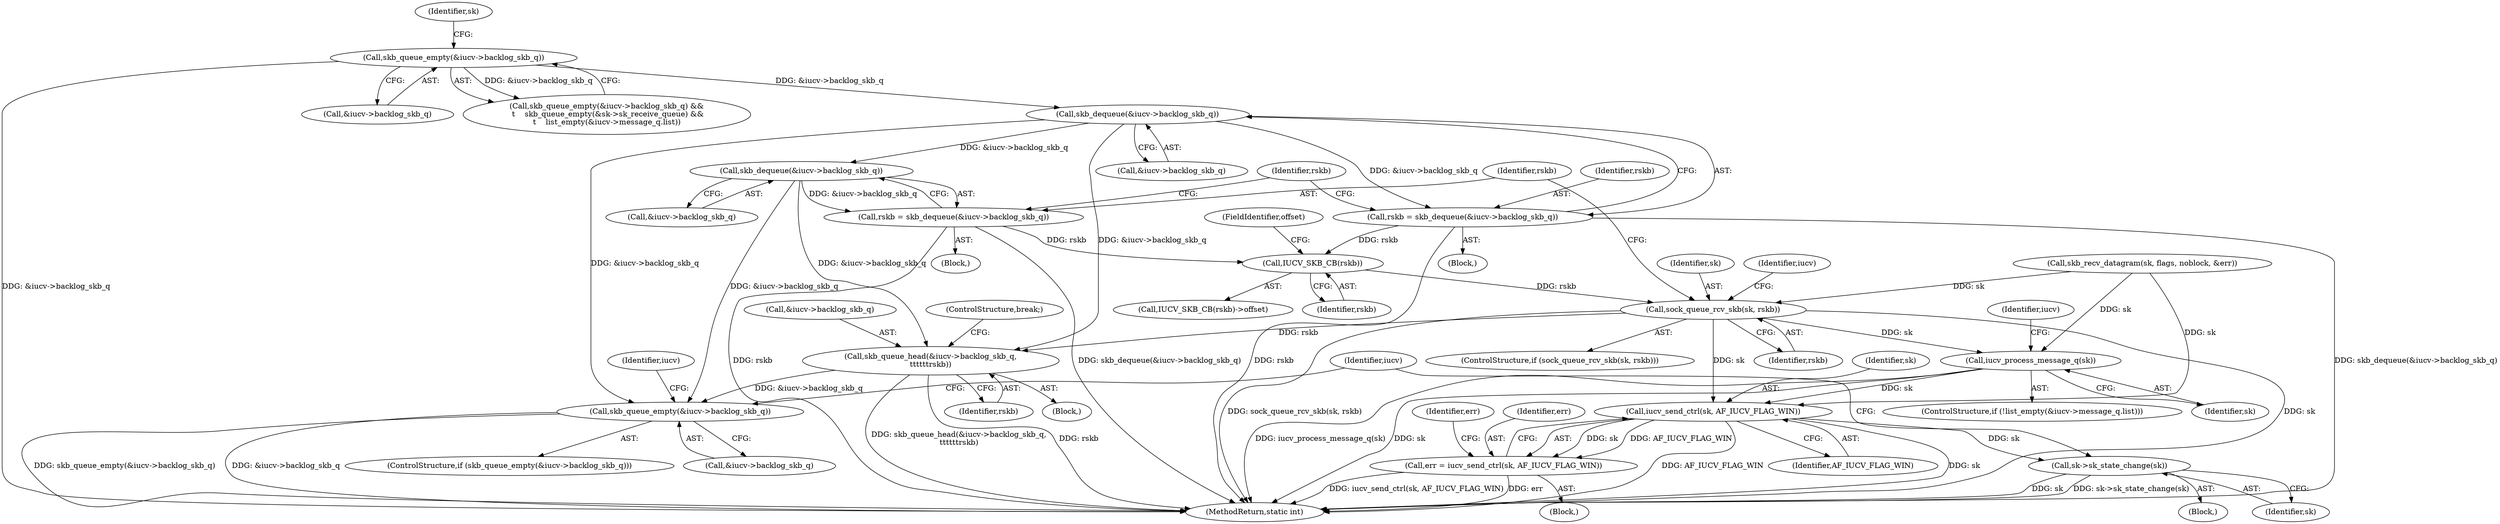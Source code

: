 digraph "0_linux_f3d3342602f8bcbf37d7c46641cb9bca7618eb1c_18@pointer" {
"1000356" [label="(Call,skb_dequeue(&iucv->backlog_skb_q))"];
"1000151" [label="(Call,skb_queue_empty(&iucv->backlog_skb_q))"];
"1000354" [label="(Call,rskb = skb_dequeue(&iucv->backlog_skb_q))"];
"1000366" [label="(Call,IUCV_SKB_CB(rskb))"];
"1000371" [label="(Call,sock_queue_rcv_skb(sk, rskb))"];
"1000375" [label="(Call,skb_queue_head(&iucv->backlog_skb_q,\n\t\t\t\t\t\trskb))"];
"1000392" [label="(Call,skb_queue_empty(&iucv->backlog_skb_q))"];
"1000407" [label="(Call,iucv_process_message_q(sk))"];
"1000424" [label="(Call,iucv_send_ctrl(sk, AF_IUCV_FLAG_WIN))"];
"1000422" [label="(Call,err = iucv_send_ctrl(sk, AF_IUCV_FLAG_WIN))"];
"1000435" [label="(Call,sk->sk_state_change(sk))"];
"1000386" [label="(Call,skb_dequeue(&iucv->backlog_skb_q))"];
"1000384" [label="(Call,rskb = skb_dequeue(&iucv->backlog_skb_q))"];
"1000368" [label="(FieldIdentifier,offset)"];
"1000371" [label="(Call,sock_queue_rcv_skb(sk, rskb))"];
"1000372" [label="(Identifier,sk)"];
"1000414" [label="(Identifier,iucv)"];
"1000429" [label="(Block,)"];
"1000380" [label="(Identifier,rskb)"];
"1000387" [label="(Call,&iucv->backlog_skb_q)"];
"1000362" [label="(Identifier,rskb)"];
"1000365" [label="(Call,IUCV_SKB_CB(rskb)->offset)"];
"1000441" [label="(Identifier,iucv)"];
"1000426" [label="(Identifier,AF_IUCV_FLAG_WIN)"];
"1000373" [label="(Identifier,rskb)"];
"1000293" [label="(Block,)"];
"1000367" [label="(Identifier,rskb)"];
"1000422" [label="(Call,err = iucv_send_ctrl(sk, AF_IUCV_FLAG_WIN))"];
"1000398" [label="(ControlStructure,if (!list_empty(&iucv->message_q.list)))"];
"1000152" [label="(Call,&iucv->backlog_skb_q)"];
"1000366" [label="(Call,IUCV_SKB_CB(rskb))"];
"1000354" [label="(Call,rskb = skb_dequeue(&iucv->backlog_skb_q))"];
"1000357" [label="(Call,&iucv->backlog_skb_q)"];
"1000408" [label="(Identifier,sk)"];
"1000355" [label="(Identifier,rskb)"];
"1000378" [label="(Identifier,iucv)"];
"1000180" [label="(Call,skb_recv_datagram(sk, flags, noblock, &err))"];
"1000383" [label="(Block,)"];
"1000151" [label="(Call,skb_queue_empty(&iucv->backlog_skb_q))"];
"1000435" [label="(Call,sk->sk_state_change(sk))"];
"1000374" [label="(Block,)"];
"1000404" [label="(Identifier,iucv)"];
"1000425" [label="(Identifier,sk)"];
"1000150" [label="(Call,skb_queue_empty(&iucv->backlog_skb_q) &&\n \t    skb_queue_empty(&sk->sk_receive_queue) &&\n\t    list_empty(&iucv->message_q.list))"];
"1000160" [label="(Identifier,sk)"];
"1000424" [label="(Call,iucv_send_ctrl(sk, AF_IUCV_FLAG_WIN))"];
"1000436" [label="(Identifier,sk)"];
"1000356" [label="(Call,skb_dequeue(&iucv->backlog_skb_q))"];
"1000428" [label="(Identifier,err)"];
"1000386" [label="(Call,skb_dequeue(&iucv->backlog_skb_q))"];
"1000381" [label="(ControlStructure,break;)"];
"1000392" [label="(Call,skb_queue_empty(&iucv->backlog_skb_q))"];
"1000384" [label="(Call,rskb = skb_dequeue(&iucv->backlog_skb_q))"];
"1000460" [label="(MethodReturn,static int)"];
"1000370" [label="(ControlStructure,if (sock_queue_rcv_skb(sk, rskb)))"];
"1000385" [label="(Identifier,rskb)"];
"1000393" [label="(Call,&iucv->backlog_skb_q)"];
"1000407" [label="(Call,iucv_process_message_q(sk))"];
"1000375" [label="(Call,skb_queue_head(&iucv->backlog_skb_q,\n\t\t\t\t\t\trskb))"];
"1000376" [label="(Call,&iucv->backlog_skb_q)"];
"1000391" [label="(ControlStructure,if (skb_queue_empty(&iucv->backlog_skb_q)))"];
"1000423" [label="(Identifier,err)"];
"1000421" [label="(Block,)"];
"1000356" -> "1000354"  [label="AST: "];
"1000356" -> "1000357"  [label="CFG: "];
"1000357" -> "1000356"  [label="AST: "];
"1000354" -> "1000356"  [label="CFG: "];
"1000356" -> "1000354"  [label="DDG: &iucv->backlog_skb_q"];
"1000151" -> "1000356"  [label="DDG: &iucv->backlog_skb_q"];
"1000356" -> "1000375"  [label="DDG: &iucv->backlog_skb_q"];
"1000356" -> "1000386"  [label="DDG: &iucv->backlog_skb_q"];
"1000356" -> "1000392"  [label="DDG: &iucv->backlog_skb_q"];
"1000151" -> "1000150"  [label="AST: "];
"1000151" -> "1000152"  [label="CFG: "];
"1000152" -> "1000151"  [label="AST: "];
"1000160" -> "1000151"  [label="CFG: "];
"1000150" -> "1000151"  [label="CFG: "];
"1000151" -> "1000460"  [label="DDG: &iucv->backlog_skb_q"];
"1000151" -> "1000150"  [label="DDG: &iucv->backlog_skb_q"];
"1000354" -> "1000293"  [label="AST: "];
"1000355" -> "1000354"  [label="AST: "];
"1000362" -> "1000354"  [label="CFG: "];
"1000354" -> "1000460"  [label="DDG: skb_dequeue(&iucv->backlog_skb_q)"];
"1000354" -> "1000460"  [label="DDG: rskb"];
"1000354" -> "1000366"  [label="DDG: rskb"];
"1000366" -> "1000365"  [label="AST: "];
"1000366" -> "1000367"  [label="CFG: "];
"1000367" -> "1000366"  [label="AST: "];
"1000368" -> "1000366"  [label="CFG: "];
"1000384" -> "1000366"  [label="DDG: rskb"];
"1000366" -> "1000371"  [label="DDG: rskb"];
"1000371" -> "1000370"  [label="AST: "];
"1000371" -> "1000373"  [label="CFG: "];
"1000372" -> "1000371"  [label="AST: "];
"1000373" -> "1000371"  [label="AST: "];
"1000378" -> "1000371"  [label="CFG: "];
"1000385" -> "1000371"  [label="CFG: "];
"1000371" -> "1000460"  [label="DDG: sk"];
"1000371" -> "1000460"  [label="DDG: sock_queue_rcv_skb(sk, rskb)"];
"1000180" -> "1000371"  [label="DDG: sk"];
"1000371" -> "1000375"  [label="DDG: rskb"];
"1000371" -> "1000407"  [label="DDG: sk"];
"1000371" -> "1000424"  [label="DDG: sk"];
"1000375" -> "1000374"  [label="AST: "];
"1000375" -> "1000380"  [label="CFG: "];
"1000376" -> "1000375"  [label="AST: "];
"1000380" -> "1000375"  [label="AST: "];
"1000381" -> "1000375"  [label="CFG: "];
"1000375" -> "1000460"  [label="DDG: skb_queue_head(&iucv->backlog_skb_q,\n\t\t\t\t\t\trskb)"];
"1000375" -> "1000460"  [label="DDG: rskb"];
"1000386" -> "1000375"  [label="DDG: &iucv->backlog_skb_q"];
"1000375" -> "1000392"  [label="DDG: &iucv->backlog_skb_q"];
"1000392" -> "1000391"  [label="AST: "];
"1000392" -> "1000393"  [label="CFG: "];
"1000393" -> "1000392"  [label="AST: "];
"1000404" -> "1000392"  [label="CFG: "];
"1000441" -> "1000392"  [label="CFG: "];
"1000392" -> "1000460"  [label="DDG: skb_queue_empty(&iucv->backlog_skb_q)"];
"1000392" -> "1000460"  [label="DDG: &iucv->backlog_skb_q"];
"1000386" -> "1000392"  [label="DDG: &iucv->backlog_skb_q"];
"1000407" -> "1000398"  [label="AST: "];
"1000407" -> "1000408"  [label="CFG: "];
"1000408" -> "1000407"  [label="AST: "];
"1000414" -> "1000407"  [label="CFG: "];
"1000407" -> "1000460"  [label="DDG: iucv_process_message_q(sk)"];
"1000407" -> "1000460"  [label="DDG: sk"];
"1000180" -> "1000407"  [label="DDG: sk"];
"1000407" -> "1000424"  [label="DDG: sk"];
"1000424" -> "1000422"  [label="AST: "];
"1000424" -> "1000426"  [label="CFG: "];
"1000425" -> "1000424"  [label="AST: "];
"1000426" -> "1000424"  [label="AST: "];
"1000422" -> "1000424"  [label="CFG: "];
"1000424" -> "1000460"  [label="DDG: AF_IUCV_FLAG_WIN"];
"1000424" -> "1000460"  [label="DDG: sk"];
"1000424" -> "1000422"  [label="DDG: sk"];
"1000424" -> "1000422"  [label="DDG: AF_IUCV_FLAG_WIN"];
"1000180" -> "1000424"  [label="DDG: sk"];
"1000424" -> "1000435"  [label="DDG: sk"];
"1000422" -> "1000421"  [label="AST: "];
"1000423" -> "1000422"  [label="AST: "];
"1000428" -> "1000422"  [label="CFG: "];
"1000422" -> "1000460"  [label="DDG: err"];
"1000422" -> "1000460"  [label="DDG: iucv_send_ctrl(sk, AF_IUCV_FLAG_WIN)"];
"1000435" -> "1000429"  [label="AST: "];
"1000435" -> "1000436"  [label="CFG: "];
"1000436" -> "1000435"  [label="AST: "];
"1000441" -> "1000435"  [label="CFG: "];
"1000435" -> "1000460"  [label="DDG: sk"];
"1000435" -> "1000460"  [label="DDG: sk->sk_state_change(sk)"];
"1000386" -> "1000384"  [label="AST: "];
"1000386" -> "1000387"  [label="CFG: "];
"1000387" -> "1000386"  [label="AST: "];
"1000384" -> "1000386"  [label="CFG: "];
"1000386" -> "1000384"  [label="DDG: &iucv->backlog_skb_q"];
"1000384" -> "1000383"  [label="AST: "];
"1000385" -> "1000384"  [label="AST: "];
"1000362" -> "1000384"  [label="CFG: "];
"1000384" -> "1000460"  [label="DDG: skb_dequeue(&iucv->backlog_skb_q)"];
"1000384" -> "1000460"  [label="DDG: rskb"];
}
